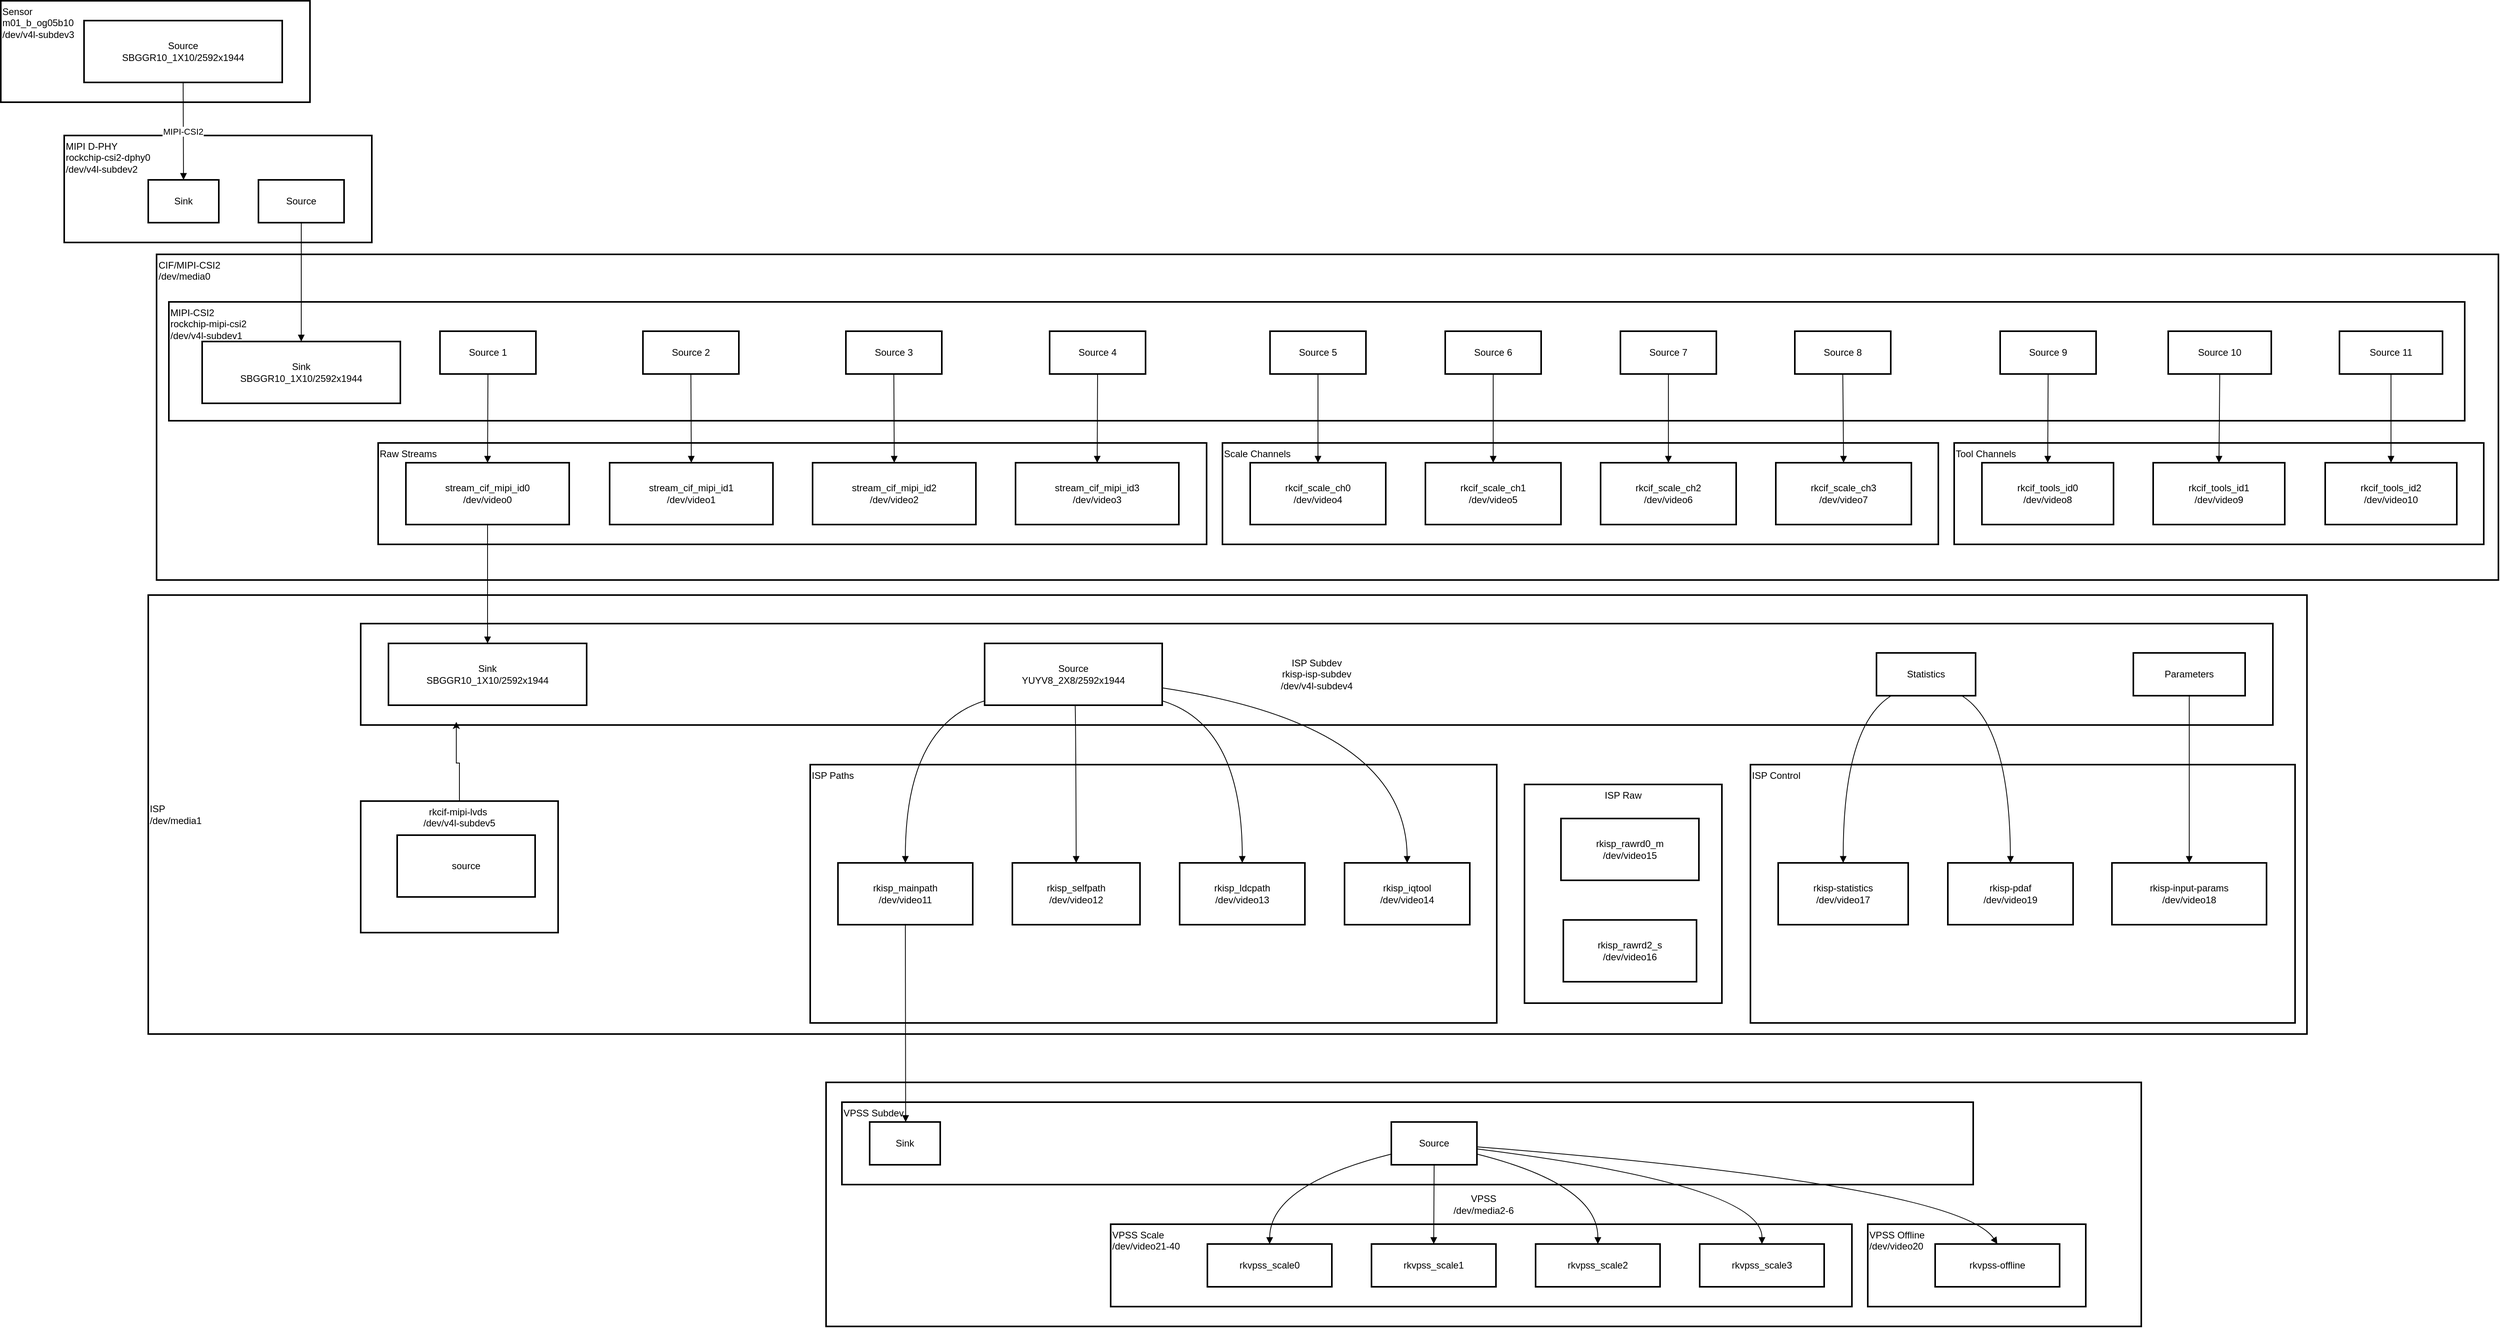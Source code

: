 <mxfile version="27.1.3">
  <diagram name="第 1 页" id="MMEDQSxOLWcBRA4XjYcd">
    <mxGraphModel dx="2185" dy="748" grid="1" gridSize="10" guides="1" tooltips="1" connect="1" arrows="1" fold="1" page="1" pageScale="1" pageWidth="827" pageHeight="1169" math="0" shadow="0">
      <root>
        <mxCell id="0" />
        <mxCell id="1" parent="0" />
        <mxCell id="aFlYWg9zhVKmgG-HFgYg-1" value="VPSS&#xa;/dev/media2-6" style="whiteSpace=wrap;strokeWidth=2;" parent="1" vertex="1">
          <mxGeometry x="991" y="1385" width="1659" height="308" as="geometry" />
        </mxCell>
        <mxCell id="aFlYWg9zhVKmgG-HFgYg-2" value="VPSS Offline&#xa;/dev/video20" style="whiteSpace=wrap;strokeWidth=2;align=left;verticalAlign=top;" parent="1" vertex="1">
          <mxGeometry x="2305" y="1564" width="275" height="104" as="geometry" />
        </mxCell>
        <mxCell id="aFlYWg9zhVKmgG-HFgYg-3" value="VPSS Scale&#xa;/dev/video21-40" style="whiteSpace=wrap;strokeWidth=2;align=left;verticalAlign=top;" parent="1" vertex="1">
          <mxGeometry x="1350" y="1564" width="935" height="104" as="geometry" />
        </mxCell>
        <mxCell id="aFlYWg9zhVKmgG-HFgYg-4" value="VPSS Subdev" style="whiteSpace=wrap;strokeWidth=2;align=left;verticalAlign=top;" parent="1" vertex="1">
          <mxGeometry x="1011" y="1410" width="1427" height="104" as="geometry" />
        </mxCell>
        <mxCell id="aFlYWg9zhVKmgG-HFgYg-5" value="ISP&#xa;/dev/media1" style="whiteSpace=wrap;strokeWidth=2;align=left;" parent="1" vertex="1">
          <mxGeometry x="136" y="770" width="2723" height="554" as="geometry" />
        </mxCell>
        <mxCell id="aFlYWg9zhVKmgG-HFgYg-6" value="ISP Control" style="whiteSpace=wrap;strokeWidth=2;align=left;verticalAlign=top;" parent="1" vertex="1">
          <mxGeometry x="2157" y="984" width="687" height="326" as="geometry" />
        </mxCell>
        <mxCell id="aFlYWg9zhVKmgG-HFgYg-7" value="ISP Raw" style="whiteSpace=wrap;strokeWidth=2;verticalAlign=top;" parent="1" vertex="1">
          <mxGeometry x="1872" y="1009" width="249" height="276" as="geometry" />
        </mxCell>
        <mxCell id="aFlYWg9zhVKmgG-HFgYg-8" value="rkisp_rawrd0_m&#xa;/dev/video15" style="whiteSpace=wrap;strokeWidth=2;" parent="aFlYWg9zhVKmgG-HFgYg-7" vertex="1">
          <mxGeometry x="46" y="43" width="174" height="78" as="geometry" />
        </mxCell>
        <mxCell id="aFlYWg9zhVKmgG-HFgYg-9" value="rkisp_rawrd2_s&#xa;/dev/video16" style="whiteSpace=wrap;strokeWidth=2;" parent="aFlYWg9zhVKmgG-HFgYg-7" vertex="1">
          <mxGeometry x="49" y="171" width="168" height="78" as="geometry" />
        </mxCell>
        <mxCell id="aFlYWg9zhVKmgG-HFgYg-10" value="ISP Paths" style="whiteSpace=wrap;strokeWidth=2;align=left;verticalAlign=top;" parent="1" vertex="1">
          <mxGeometry x="971" y="984" width="866" height="326" as="geometry" />
        </mxCell>
        <mxCell id="aFlYWg9zhVKmgG-HFgYg-11" value="ISP Subdev&#xa;rkisp-isp-subdev&#xa;/dev/v4l-subdev4" style="whiteSpace=wrap;strokeWidth=2;" parent="1" vertex="1">
          <mxGeometry x="404" y="806" width="2412" height="128" as="geometry" />
        </mxCell>
        <mxCell id="aFlYWg9zhVKmgG-HFgYg-12" value="CIF/MIPI-CSI2&#xa;/dev/media0" style="whiteSpace=wrap;strokeWidth=2;align=left;verticalAlign=top;" parent="1" vertex="1">
          <mxGeometry x="146.5" y="340" width="2954" height="411" as="geometry" />
        </mxCell>
        <mxCell id="aFlYWg9zhVKmgG-HFgYg-13" value="Tool Channels" style="whiteSpace=wrap;strokeWidth=2;align=left;verticalAlign=top;" parent="1" vertex="1">
          <mxGeometry x="2414" y="578" width="668" height="128" as="geometry" />
        </mxCell>
        <mxCell id="aFlYWg9zhVKmgG-HFgYg-14" value="Scale Channels" style="whiteSpace=wrap;strokeWidth=2;align=left;verticalAlign=top;" parent="1" vertex="1">
          <mxGeometry x="1491" y="578" width="903" height="128" as="geometry" />
        </mxCell>
        <mxCell id="aFlYWg9zhVKmgG-HFgYg-15" value="Raw Streams" style="whiteSpace=wrap;strokeWidth=2;align=left;verticalAlign=top;" parent="1" vertex="1">
          <mxGeometry x="426" y="578" width="1045" height="128" as="geometry" />
        </mxCell>
        <mxCell id="aFlYWg9zhVKmgG-HFgYg-16" value="MIPI-CSI2&#xa;rockchip-mipi-csi2&#xa;/dev/v4l-subdev1" style="whiteSpace=wrap;strokeWidth=2;align=left;verticalAlign=top;" parent="1" vertex="1">
          <mxGeometry x="162" y="400" width="2896" height="150" as="geometry" />
        </mxCell>
        <mxCell id="aFlYWg9zhVKmgG-HFgYg-17" value="MIPI D-PHY&#xa;rockchip-csi2-dphy0&#xa;/dev/v4l-subdev2" style="whiteSpace=wrap;strokeWidth=2;align=left;verticalAlign=top;" parent="1" vertex="1">
          <mxGeometry x="30" y="190" width="388" height="135" as="geometry" />
        </mxCell>
        <mxCell id="aFlYWg9zhVKmgG-HFgYg-18" value="Sensor&#xa;m01_b_og05b10&#xa;/dev/v4l-subdev3" style="whiteSpace=wrap;strokeWidth=2;align=left;verticalAlign=top;" parent="1" vertex="1">
          <mxGeometry x="-50" y="20" width="390" height="128" as="geometry" />
        </mxCell>
        <mxCell id="aFlYWg9zhVKmgG-HFgYg-19" value="Source&#xa;SBGGR10_1X10/2592x1944" style="whiteSpace=wrap;strokeWidth=2;" parent="1" vertex="1">
          <mxGeometry x="55" y="45" width="250" height="78" as="geometry" />
        </mxCell>
        <mxCell id="aFlYWg9zhVKmgG-HFgYg-20" value="Sink" style="whiteSpace=wrap;strokeWidth=2;" parent="1" vertex="1">
          <mxGeometry x="136" y="246" width="89" height="54" as="geometry" />
        </mxCell>
        <mxCell id="aFlYWg9zhVKmgG-HFgYg-21" value="Source" style="whiteSpace=wrap;strokeWidth=2;" parent="1" vertex="1">
          <mxGeometry x="275" y="246" width="108" height="54" as="geometry" />
        </mxCell>
        <mxCell id="aFlYWg9zhVKmgG-HFgYg-22" value="Sink&#xa;SBGGR10_1X10/2592x1944" style="whiteSpace=wrap;strokeWidth=2;" parent="1" vertex="1">
          <mxGeometry x="204" y="450" width="250" height="78" as="geometry" />
        </mxCell>
        <mxCell id="aFlYWg9zhVKmgG-HFgYg-23" value="Source 1" style="whiteSpace=wrap;strokeWidth=2;" parent="1" vertex="1">
          <mxGeometry x="504" y="437" width="121" height="54" as="geometry" />
        </mxCell>
        <mxCell id="aFlYWg9zhVKmgG-HFgYg-24" value="Source 2" style="whiteSpace=wrap;strokeWidth=2;" parent="1" vertex="1">
          <mxGeometry x="760" y="437" width="121" height="54" as="geometry" />
        </mxCell>
        <mxCell id="aFlYWg9zhVKmgG-HFgYg-25" value="Source 3" style="whiteSpace=wrap;strokeWidth=2;" parent="1" vertex="1">
          <mxGeometry x="1016" y="437" width="121" height="54" as="geometry" />
        </mxCell>
        <mxCell id="aFlYWg9zhVKmgG-HFgYg-26" value="Source 4" style="whiteSpace=wrap;strokeWidth=2;" parent="1" vertex="1">
          <mxGeometry x="1273" y="437" width="121" height="54" as="geometry" />
        </mxCell>
        <mxCell id="aFlYWg9zhVKmgG-HFgYg-27" value="Source 5" style="whiteSpace=wrap;strokeWidth=2;" parent="1" vertex="1">
          <mxGeometry x="1551" y="437" width="121" height="54" as="geometry" />
        </mxCell>
        <mxCell id="aFlYWg9zhVKmgG-HFgYg-28" value="Source 6" style="whiteSpace=wrap;strokeWidth=2;" parent="1" vertex="1">
          <mxGeometry x="1772" y="437" width="121" height="54" as="geometry" />
        </mxCell>
        <mxCell id="aFlYWg9zhVKmgG-HFgYg-29" value="Source 7" style="whiteSpace=wrap;strokeWidth=2;" parent="1" vertex="1">
          <mxGeometry x="1993" y="437" width="121" height="54" as="geometry" />
        </mxCell>
        <mxCell id="aFlYWg9zhVKmgG-HFgYg-30" value="Source 8" style="whiteSpace=wrap;strokeWidth=2;" parent="1" vertex="1">
          <mxGeometry x="2213" y="437" width="121" height="54" as="geometry" />
        </mxCell>
        <mxCell id="aFlYWg9zhVKmgG-HFgYg-31" value="Source 9" style="whiteSpace=wrap;strokeWidth=2;" parent="1" vertex="1">
          <mxGeometry x="2472" y="437" width="121" height="54" as="geometry" />
        </mxCell>
        <mxCell id="aFlYWg9zhVKmgG-HFgYg-32" value="Source 10" style="whiteSpace=wrap;strokeWidth=2;" parent="1" vertex="1">
          <mxGeometry x="2684" y="437" width="130" height="54" as="geometry" />
        </mxCell>
        <mxCell id="aFlYWg9zhVKmgG-HFgYg-33" value="Source 11" style="whiteSpace=wrap;strokeWidth=2;" parent="1" vertex="1">
          <mxGeometry x="2900" y="437" width="130" height="54" as="geometry" />
        </mxCell>
        <mxCell id="aFlYWg9zhVKmgG-HFgYg-34" value="stream_cif_mipi_id0&#xa;/dev/video0" style="whiteSpace=wrap;strokeWidth=2;" parent="1" vertex="1">
          <mxGeometry x="461" y="603" width="206" height="78" as="geometry" />
        </mxCell>
        <mxCell id="aFlYWg9zhVKmgG-HFgYg-35" value="stream_cif_mipi_id1&#xa;/dev/video1" style="whiteSpace=wrap;strokeWidth=2;" parent="1" vertex="1">
          <mxGeometry x="718" y="603" width="206" height="78" as="geometry" />
        </mxCell>
        <mxCell id="aFlYWg9zhVKmgG-HFgYg-36" value="stream_cif_mipi_id2&#xa;/dev/video2" style="whiteSpace=wrap;strokeWidth=2;" parent="1" vertex="1">
          <mxGeometry x="974" y="603" width="206" height="78" as="geometry" />
        </mxCell>
        <mxCell id="aFlYWg9zhVKmgG-HFgYg-37" value="stream_cif_mipi_id3&#xa;/dev/video3" style="whiteSpace=wrap;strokeWidth=2;" parent="1" vertex="1">
          <mxGeometry x="1230" y="603" width="206" height="78" as="geometry" />
        </mxCell>
        <mxCell id="aFlYWg9zhVKmgG-HFgYg-38" value="rkcif_scale_ch0&#xa;/dev/video4" style="whiteSpace=wrap;strokeWidth=2;" parent="1" vertex="1">
          <mxGeometry x="1526" y="603" width="171" height="78" as="geometry" />
        </mxCell>
        <mxCell id="aFlYWg9zhVKmgG-HFgYg-39" value="rkcif_scale_ch1&#xa;/dev/video5" style="whiteSpace=wrap;strokeWidth=2;" parent="1" vertex="1">
          <mxGeometry x="1747" y="603" width="171" height="78" as="geometry" />
        </mxCell>
        <mxCell id="aFlYWg9zhVKmgG-HFgYg-40" value="rkcif_scale_ch2&#xa;/dev/video6" style="whiteSpace=wrap;strokeWidth=2;" parent="1" vertex="1">
          <mxGeometry x="1968" y="603" width="171" height="78" as="geometry" />
        </mxCell>
        <mxCell id="aFlYWg9zhVKmgG-HFgYg-41" value="rkcif_scale_ch3&#xa;/dev/video7" style="whiteSpace=wrap;strokeWidth=2;" parent="1" vertex="1">
          <mxGeometry x="2189" y="603" width="171" height="78" as="geometry" />
        </mxCell>
        <mxCell id="aFlYWg9zhVKmgG-HFgYg-42" value="rkcif_tools_id0&#xa;/dev/video8" style="whiteSpace=wrap;strokeWidth=2;" parent="1" vertex="1">
          <mxGeometry x="2449" y="603" width="166" height="78" as="geometry" />
        </mxCell>
        <mxCell id="aFlYWg9zhVKmgG-HFgYg-43" value="rkcif_tools_id1&#xa;/dev/video9" style="whiteSpace=wrap;strokeWidth=2;" parent="1" vertex="1">
          <mxGeometry x="2665" y="603" width="166" height="78" as="geometry" />
        </mxCell>
        <mxCell id="aFlYWg9zhVKmgG-HFgYg-44" value="rkcif_tools_id2&#xa;/dev/video10" style="whiteSpace=wrap;strokeWidth=2;" parent="1" vertex="1">
          <mxGeometry x="2882" y="603" width="166" height="78" as="geometry" />
        </mxCell>
        <mxCell id="aFlYWg9zhVKmgG-HFgYg-45" value="Sink&#xa;SBGGR10_1X10/2592x1944" style="whiteSpace=wrap;strokeWidth=2;" parent="1" vertex="1">
          <mxGeometry x="439" y="831" width="250" height="78" as="geometry" />
        </mxCell>
        <mxCell id="aFlYWg9zhVKmgG-HFgYg-46" value="Source&#xa;YUYV8_2X8/2592x1944" style="whiteSpace=wrap;strokeWidth=2;" parent="1" vertex="1">
          <mxGeometry x="1191" y="831" width="224" height="78" as="geometry" />
        </mxCell>
        <mxCell id="aFlYWg9zhVKmgG-HFgYg-47" value="Statistics" style="whiteSpace=wrap;strokeWidth=2;" parent="1" vertex="1">
          <mxGeometry x="2316" y="843" width="125" height="54" as="geometry" />
        </mxCell>
        <mxCell id="aFlYWg9zhVKmgG-HFgYg-48" value="Parameters" style="whiteSpace=wrap;strokeWidth=2;" parent="1" vertex="1">
          <mxGeometry x="2640" y="843" width="141" height="54" as="geometry" />
        </mxCell>
        <mxCell id="aFlYWg9zhVKmgG-HFgYg-49" value="rkisp_mainpath&#xa;/dev/video11" style="whiteSpace=wrap;strokeWidth=2;" parent="1" vertex="1">
          <mxGeometry x="1006" y="1108" width="170" height="78" as="geometry" />
        </mxCell>
        <mxCell id="aFlYWg9zhVKmgG-HFgYg-50" value="rkisp_selfpath&#xa;/dev/video12" style="whiteSpace=wrap;strokeWidth=2;" parent="1" vertex="1">
          <mxGeometry x="1226" y="1108" width="161" height="78" as="geometry" />
        </mxCell>
        <mxCell id="aFlYWg9zhVKmgG-HFgYg-51" value="rkisp_ldcpath&#xa;/dev/video13" style="whiteSpace=wrap;strokeWidth=2;" parent="1" vertex="1">
          <mxGeometry x="1437" y="1108" width="158" height="78" as="geometry" />
        </mxCell>
        <mxCell id="aFlYWg9zhVKmgG-HFgYg-52" value="rkisp_iqtool&#xa;/dev/video14" style="whiteSpace=wrap;strokeWidth=2;" parent="1" vertex="1">
          <mxGeometry x="1645" y="1108" width="158" height="78" as="geometry" />
        </mxCell>
        <mxCell id="aFlYWg9zhVKmgG-HFgYg-53" value="rkisp-statistics&#xa;/dev/video17" style="whiteSpace=wrap;strokeWidth=2;" parent="1" vertex="1">
          <mxGeometry x="2192" y="1108" width="164" height="78" as="geometry" />
        </mxCell>
        <mxCell id="aFlYWg9zhVKmgG-HFgYg-54" value="rkisp-input-params&#xa;/dev/video18" style="whiteSpace=wrap;strokeWidth=2;" parent="1" vertex="1">
          <mxGeometry x="2613" y="1108" width="195" height="78" as="geometry" />
        </mxCell>
        <mxCell id="aFlYWg9zhVKmgG-HFgYg-55" value="rkisp-pdaf&#xa;/dev/video19" style="whiteSpace=wrap;strokeWidth=2;" parent="1" vertex="1">
          <mxGeometry x="2406" y="1108" width="158" height="78" as="geometry" />
        </mxCell>
        <mxCell id="aFlYWg9zhVKmgG-HFgYg-56" value="Sink" style="whiteSpace=wrap;strokeWidth=2;" parent="1" vertex="1">
          <mxGeometry x="1046" y="1435" width="89" height="54" as="geometry" />
        </mxCell>
        <mxCell id="aFlYWg9zhVKmgG-HFgYg-57" value="Source" style="whiteSpace=wrap;strokeWidth=2;" parent="1" vertex="1">
          <mxGeometry x="1704" y="1435" width="108" height="54" as="geometry" />
        </mxCell>
        <mxCell id="aFlYWg9zhVKmgG-HFgYg-58" value="rkvpss_scale0" style="whiteSpace=wrap;strokeWidth=2;" parent="1" vertex="1">
          <mxGeometry x="1472" y="1589" width="157" height="54" as="geometry" />
        </mxCell>
        <mxCell id="aFlYWg9zhVKmgG-HFgYg-59" value="rkvpss_scale1" style="whiteSpace=wrap;strokeWidth=2;" parent="1" vertex="1">
          <mxGeometry x="1679" y="1589" width="157" height="54" as="geometry" />
        </mxCell>
        <mxCell id="aFlYWg9zhVKmgG-HFgYg-60" value="rkvpss_scale2" style="whiteSpace=wrap;strokeWidth=2;" parent="1" vertex="1">
          <mxGeometry x="1886" y="1589" width="157" height="54" as="geometry" />
        </mxCell>
        <mxCell id="aFlYWg9zhVKmgG-HFgYg-61" value="rkvpss_scale3" style="whiteSpace=wrap;strokeWidth=2;" parent="1" vertex="1">
          <mxGeometry x="2093" y="1589" width="157" height="54" as="geometry" />
        </mxCell>
        <mxCell id="aFlYWg9zhVKmgG-HFgYg-62" value="rkvpss-offline" style="whiteSpace=wrap;strokeWidth=2;" parent="1" vertex="1">
          <mxGeometry x="2390" y="1589" width="157" height="54" as="geometry" />
        </mxCell>
        <mxCell id="aFlYWg9zhVKmgG-HFgYg-63" value="MIPI-CSI2" style="curved=1;startArrow=none;endArrow=block;exitX=0.5;exitY=1;entryX=0.5;entryY=0;rounded=0;" parent="1" source="aFlYWg9zhVKmgG-HFgYg-19" target="aFlYWg9zhVKmgG-HFgYg-20" edge="1">
          <mxGeometry relative="1" as="geometry">
            <Array as="points" />
          </mxGeometry>
        </mxCell>
        <mxCell id="aFlYWg9zhVKmgG-HFgYg-64" value="" style="curved=1;startArrow=none;endArrow=block;exitX=0.5;exitY=1;entryX=0.5;entryY=0;rounded=0;" parent="1" source="aFlYWg9zhVKmgG-HFgYg-21" target="aFlYWg9zhVKmgG-HFgYg-22" edge="1">
          <mxGeometry relative="1" as="geometry">
            <Array as="points" />
          </mxGeometry>
        </mxCell>
        <mxCell id="aFlYWg9zhVKmgG-HFgYg-65" value="" style="curved=1;startArrow=none;endArrow=block;exitX=0.5;exitY=1;entryX=0.5;entryY=0;rounded=0;" parent="1" source="aFlYWg9zhVKmgG-HFgYg-23" target="aFlYWg9zhVKmgG-HFgYg-34" edge="1">
          <mxGeometry relative="1" as="geometry">
            <Array as="points" />
          </mxGeometry>
        </mxCell>
        <mxCell id="aFlYWg9zhVKmgG-HFgYg-66" value="" style="curved=1;startArrow=none;endArrow=block;exitX=0.5;exitY=1;entryX=0.5;entryY=0;rounded=0;" parent="1" source="aFlYWg9zhVKmgG-HFgYg-24" target="aFlYWg9zhVKmgG-HFgYg-35" edge="1">
          <mxGeometry relative="1" as="geometry">
            <Array as="points" />
          </mxGeometry>
        </mxCell>
        <mxCell id="aFlYWg9zhVKmgG-HFgYg-67" value="" style="curved=1;startArrow=none;endArrow=block;exitX=0.5;exitY=1;entryX=0.5;entryY=0;rounded=0;" parent="1" source="aFlYWg9zhVKmgG-HFgYg-25" target="aFlYWg9zhVKmgG-HFgYg-36" edge="1">
          <mxGeometry relative="1" as="geometry">
            <Array as="points" />
          </mxGeometry>
        </mxCell>
        <mxCell id="aFlYWg9zhVKmgG-HFgYg-68" value="" style="curved=1;startArrow=none;endArrow=block;exitX=0.5;exitY=1;entryX=0.5;entryY=0;rounded=0;" parent="1" source="aFlYWg9zhVKmgG-HFgYg-26" target="aFlYWg9zhVKmgG-HFgYg-37" edge="1">
          <mxGeometry relative="1" as="geometry">
            <Array as="points" />
          </mxGeometry>
        </mxCell>
        <mxCell id="aFlYWg9zhVKmgG-HFgYg-69" value="" style="curved=1;startArrow=none;endArrow=block;exitX=0.5;exitY=1;entryX=0.5;entryY=0;rounded=0;" parent="1" source="aFlYWg9zhVKmgG-HFgYg-27" target="aFlYWg9zhVKmgG-HFgYg-38" edge="1">
          <mxGeometry relative="1" as="geometry">
            <Array as="points" />
          </mxGeometry>
        </mxCell>
        <mxCell id="aFlYWg9zhVKmgG-HFgYg-70" value="" style="curved=1;startArrow=none;endArrow=block;exitX=0.5;exitY=1;entryX=0.5;entryY=0;rounded=0;" parent="1" source="aFlYWg9zhVKmgG-HFgYg-28" target="aFlYWg9zhVKmgG-HFgYg-39" edge="1">
          <mxGeometry relative="1" as="geometry">
            <Array as="points" />
          </mxGeometry>
        </mxCell>
        <mxCell id="aFlYWg9zhVKmgG-HFgYg-71" value="" style="curved=1;startArrow=none;endArrow=block;exitX=0.5;exitY=1;entryX=0.5;entryY=0;rounded=0;" parent="1" source="aFlYWg9zhVKmgG-HFgYg-29" target="aFlYWg9zhVKmgG-HFgYg-40" edge="1">
          <mxGeometry relative="1" as="geometry">
            <Array as="points" />
          </mxGeometry>
        </mxCell>
        <mxCell id="aFlYWg9zhVKmgG-HFgYg-72" value="" style="curved=1;startArrow=none;endArrow=block;exitX=0.5;exitY=1;entryX=0.5;entryY=0;rounded=0;" parent="1" source="aFlYWg9zhVKmgG-HFgYg-30" target="aFlYWg9zhVKmgG-HFgYg-41" edge="1">
          <mxGeometry relative="1" as="geometry">
            <Array as="points" />
          </mxGeometry>
        </mxCell>
        <mxCell id="aFlYWg9zhVKmgG-HFgYg-73" value="" style="curved=1;startArrow=none;endArrow=block;exitX=0.5;exitY=1;entryX=0.5;entryY=0;rounded=0;" parent="1" source="aFlYWg9zhVKmgG-HFgYg-31" target="aFlYWg9zhVKmgG-HFgYg-42" edge="1">
          <mxGeometry relative="1" as="geometry">
            <Array as="points" />
          </mxGeometry>
        </mxCell>
        <mxCell id="aFlYWg9zhVKmgG-HFgYg-74" value="" style="curved=1;startArrow=none;endArrow=block;exitX=0.5;exitY=1;entryX=0.5;entryY=0;rounded=0;" parent="1" source="aFlYWg9zhVKmgG-HFgYg-32" target="aFlYWg9zhVKmgG-HFgYg-43" edge="1">
          <mxGeometry relative="1" as="geometry">
            <Array as="points" />
          </mxGeometry>
        </mxCell>
        <mxCell id="aFlYWg9zhVKmgG-HFgYg-75" value="" style="curved=1;startArrow=none;endArrow=block;exitX=0.5;exitY=1;entryX=0.5;entryY=0;rounded=0;" parent="1" source="aFlYWg9zhVKmgG-HFgYg-33" target="aFlYWg9zhVKmgG-HFgYg-44" edge="1">
          <mxGeometry relative="1" as="geometry">
            <Array as="points" />
          </mxGeometry>
        </mxCell>
        <mxCell id="aFlYWg9zhVKmgG-HFgYg-76" value="" style="curved=1;startArrow=none;endArrow=block;exitX=0.5;exitY=1;entryX=0.5;entryY=0;rounded=0;" parent="1" source="aFlYWg9zhVKmgG-HFgYg-34" target="aFlYWg9zhVKmgG-HFgYg-45" edge="1">
          <mxGeometry relative="1" as="geometry">
            <Array as="points" />
          </mxGeometry>
        </mxCell>
        <mxCell id="aFlYWg9zhVKmgG-HFgYg-77" value="" style="curved=1;startArrow=none;endArrow=block;exitX=0;exitY=0.93;entryX=0.5;entryY=0;rounded=0;" parent="1" source="aFlYWg9zhVKmgG-HFgYg-46" target="aFlYWg9zhVKmgG-HFgYg-49" edge="1">
          <mxGeometry relative="1" as="geometry">
            <Array as="points">
              <mxPoint x="1091" y="934" />
            </Array>
          </mxGeometry>
        </mxCell>
        <mxCell id="aFlYWg9zhVKmgG-HFgYg-78" value="" style="curved=1;startArrow=none;endArrow=block;exitX=0.51;exitY=1;entryX=0.5;entryY=0;rounded=0;" parent="1" source="aFlYWg9zhVKmgG-HFgYg-46" target="aFlYWg9zhVKmgG-HFgYg-50" edge="1">
          <mxGeometry relative="1" as="geometry">
            <Array as="points">
              <mxPoint x="1306" y="934" />
            </Array>
          </mxGeometry>
        </mxCell>
        <mxCell id="aFlYWg9zhVKmgG-HFgYg-79" value="" style="curved=1;startArrow=none;endArrow=block;exitX=1;exitY=0.93;entryX=0.5;entryY=0;rounded=0;" parent="1" source="aFlYWg9zhVKmgG-HFgYg-46" target="aFlYWg9zhVKmgG-HFgYg-51" edge="1">
          <mxGeometry relative="1" as="geometry">
            <Array as="points">
              <mxPoint x="1516" y="934" />
            </Array>
          </mxGeometry>
        </mxCell>
        <mxCell id="aFlYWg9zhVKmgG-HFgYg-80" value="" style="curved=1;startArrow=none;endArrow=block;exitX=1;exitY=0.72;entryX=0.5;entryY=0;rounded=0;" parent="1" source="aFlYWg9zhVKmgG-HFgYg-46" target="aFlYWg9zhVKmgG-HFgYg-52" edge="1">
          <mxGeometry relative="1" as="geometry">
            <Array as="points">
              <mxPoint x="1723" y="934" />
            </Array>
          </mxGeometry>
        </mxCell>
        <mxCell id="aFlYWg9zhVKmgG-HFgYg-81" value="" style="curved=1;startArrow=none;endArrow=block;exitX=0.15;exitY=1;entryX=0.5;entryY=0;rounded=0;" parent="1" source="aFlYWg9zhVKmgG-HFgYg-47" target="aFlYWg9zhVKmgG-HFgYg-53" edge="1">
          <mxGeometry relative="1" as="geometry">
            <Array as="points">
              <mxPoint x="2274" y="934" />
            </Array>
          </mxGeometry>
        </mxCell>
        <mxCell id="aFlYWg9zhVKmgG-HFgYg-82" value="" style="curved=1;startArrow=none;endArrow=block;exitX=0.86;exitY=1;entryX=0.5;entryY=0;rounded=0;" parent="1" source="aFlYWg9zhVKmgG-HFgYg-47" target="aFlYWg9zhVKmgG-HFgYg-55" edge="1">
          <mxGeometry relative="1" as="geometry">
            <Array as="points">
              <mxPoint x="2484" y="934" />
            </Array>
          </mxGeometry>
        </mxCell>
        <mxCell id="aFlYWg9zhVKmgG-HFgYg-83" value="" style="curved=1;startArrow=none;endArrow=block;exitX=0.5;exitY=1;entryX=0.5;entryY=0;rounded=0;" parent="1" source="aFlYWg9zhVKmgG-HFgYg-48" target="aFlYWg9zhVKmgG-HFgYg-54" edge="1">
          <mxGeometry relative="1" as="geometry">
            <Array as="points" />
          </mxGeometry>
        </mxCell>
        <mxCell id="aFlYWg9zhVKmgG-HFgYg-84" value="" style="curved=1;startArrow=none;endArrow=block;exitX=0.5;exitY=1;entryX=0.51;entryY=0;rounded=0;" parent="1" source="aFlYWg9zhVKmgG-HFgYg-49" target="aFlYWg9zhVKmgG-HFgYg-56" edge="1">
          <mxGeometry relative="1" as="geometry">
            <Array as="points" />
          </mxGeometry>
        </mxCell>
        <mxCell id="aFlYWg9zhVKmgG-HFgYg-85" value="" style="curved=1;startArrow=none;endArrow=block;exitX=0;exitY=0.75;entryX=0.5;entryY=0;rounded=0;" parent="1" source="aFlYWg9zhVKmgG-HFgYg-57" target="aFlYWg9zhVKmgG-HFgYg-58" edge="1">
          <mxGeometry relative="1" as="geometry">
            <Array as="points">
              <mxPoint x="1551" y="1514" />
            </Array>
          </mxGeometry>
        </mxCell>
        <mxCell id="aFlYWg9zhVKmgG-HFgYg-86" value="" style="curved=1;startArrow=none;endArrow=block;exitX=0.5;exitY=1;entryX=0.5;entryY=0;rounded=0;" parent="1" source="aFlYWg9zhVKmgG-HFgYg-57" target="aFlYWg9zhVKmgG-HFgYg-59" edge="1">
          <mxGeometry relative="1" as="geometry">
            <Array as="points" />
          </mxGeometry>
        </mxCell>
        <mxCell id="aFlYWg9zhVKmgG-HFgYg-87" value="" style="curved=1;startArrow=none;endArrow=block;exitX=1;exitY=0.75;entryX=0.5;entryY=0;rounded=0;" parent="1" source="aFlYWg9zhVKmgG-HFgYg-57" target="aFlYWg9zhVKmgG-HFgYg-60" edge="1">
          <mxGeometry relative="1" as="geometry">
            <Array as="points">
              <mxPoint x="1965" y="1514" />
            </Array>
          </mxGeometry>
        </mxCell>
        <mxCell id="aFlYWg9zhVKmgG-HFgYg-88" value="" style="curved=1;startArrow=none;endArrow=block;exitX=1;exitY=0.63;entryX=0.5;entryY=0;rounded=0;" parent="1" source="aFlYWg9zhVKmgG-HFgYg-57" target="aFlYWg9zhVKmgG-HFgYg-61" edge="1">
          <mxGeometry relative="1" as="geometry">
            <Array as="points">
              <mxPoint x="2172" y="1514" />
            </Array>
          </mxGeometry>
        </mxCell>
        <mxCell id="aFlYWg9zhVKmgG-HFgYg-89" value="" style="curved=1;startArrow=none;endArrow=block;exitX=1;exitY=0.58;entryX=0.5;entryY=0;rounded=0;" parent="1" source="aFlYWg9zhVKmgG-HFgYg-57" target="aFlYWg9zhVKmgG-HFgYg-62" edge="1">
          <mxGeometry relative="1" as="geometry">
            <Array as="points">
              <mxPoint x="2419" y="1514" />
            </Array>
          </mxGeometry>
        </mxCell>
        <mxCell id="pPnsUs8tahBJZPVXPXv9-8" value="rkcif-mipi-lvds &#xa;/dev/v4l-subdev5" style="whiteSpace=wrap;strokeWidth=2;verticalAlign=top;container=0;" vertex="1" parent="1">
          <mxGeometry x="404" y="1030" width="249" height="166" as="geometry" />
        </mxCell>
        <mxCell id="pPnsUs8tahBJZPVXPXv9-9" value="source" style="whiteSpace=wrap;strokeWidth=2;" vertex="1" parent="1">
          <mxGeometry x="450" y="1073" width="174" height="78" as="geometry" />
        </mxCell>
        <mxCell id="pPnsUs8tahBJZPVXPXv9-14" style="edgeStyle=orthogonalEdgeStyle;rounded=0;orthogonalLoop=1;jettySize=auto;html=1;exitX=0.5;exitY=0;exitDx=0;exitDy=0;entryX=0.05;entryY=0.969;entryDx=0;entryDy=0;entryPerimeter=0;" edge="1" parent="1" source="pPnsUs8tahBJZPVXPXv9-8" target="aFlYWg9zhVKmgG-HFgYg-11">
          <mxGeometry relative="1" as="geometry" />
        </mxCell>
      </root>
    </mxGraphModel>
  </diagram>
</mxfile>
